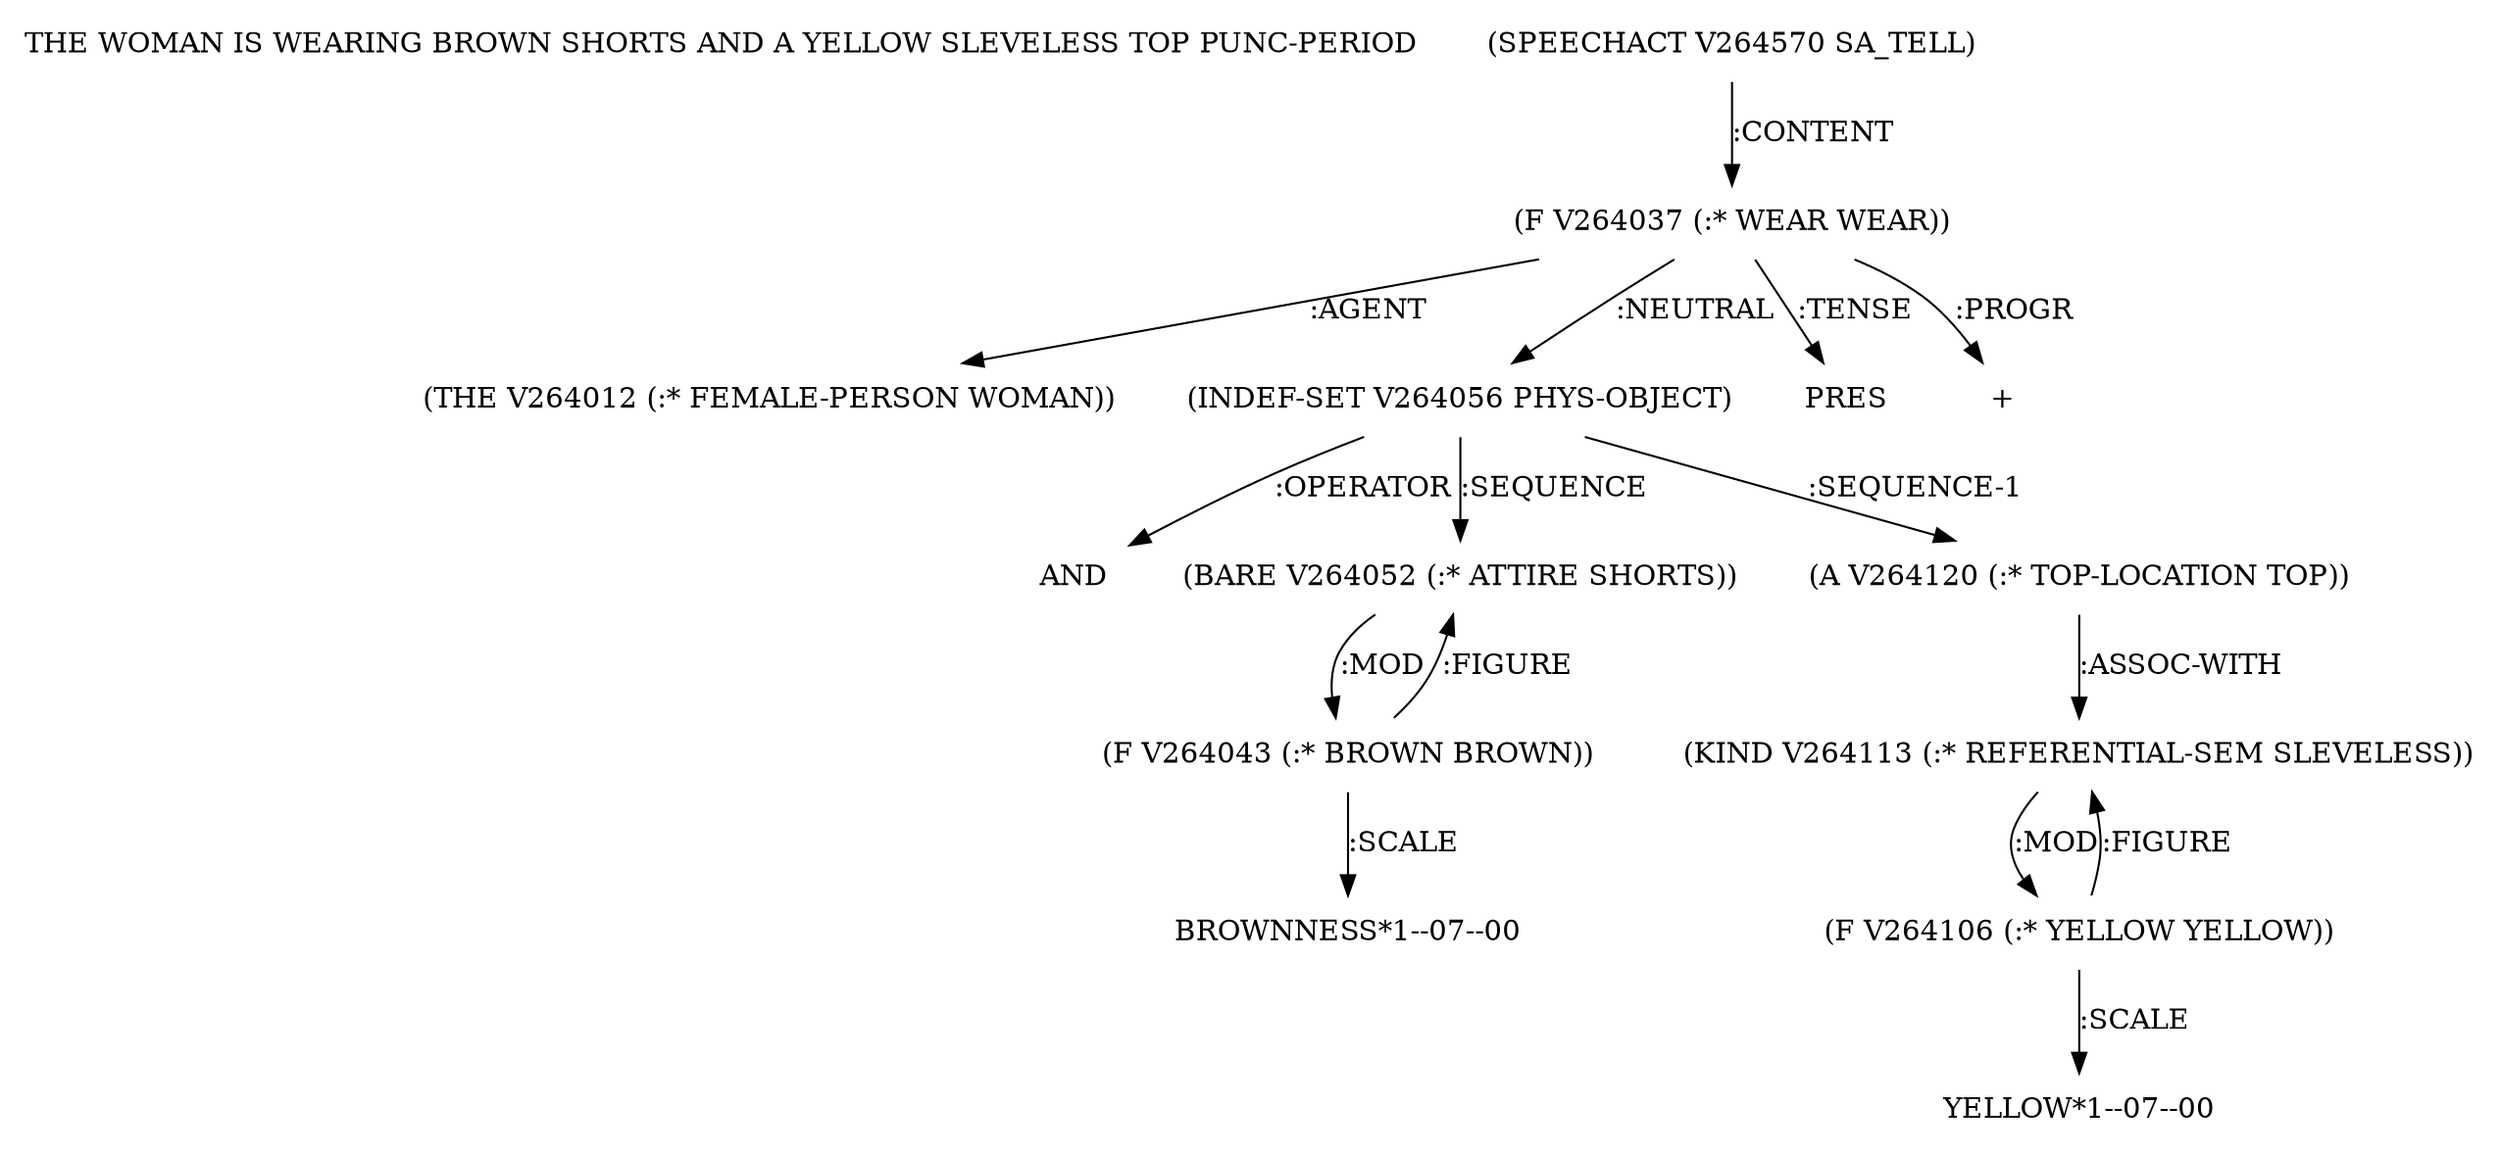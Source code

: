 digraph Terms {
  node [shape=none]
  "THE WOMAN IS WEARING BROWN SHORTS AND A YELLOW SLEVELESS TOP PUNC-PERIOD"
  "V264570" [label="(SPEECHACT V264570 SA_TELL)"]
  "V264570" -> "V264037" [label=":CONTENT"]
  "V264037" [label="(F V264037 (:* WEAR WEAR))"]
  "V264037" -> "V264012" [label=":AGENT"]
  "V264037" -> "V264056" [label=":NEUTRAL"]
  "V264037" -> "NT265903" [label=":TENSE"]
  "NT265903" [label="PRES"]
  "V264037" -> "NT265904" [label=":PROGR"]
  "NT265904" [label="+"]
  "V264012" [label="(THE V264012 (:* FEMALE-PERSON WOMAN))"]
  "V264056" [label="(INDEF-SET V264056 PHYS-OBJECT)"]
  "V264056" -> "NT265905" [label=":OPERATOR"]
  "NT265905" [label="AND"]
  "V264056" -> "V264052" [label=":SEQUENCE"]
  "V264056" -> "V264120" [label=":SEQUENCE-1"]
  "V264052" [label="(BARE V264052 (:* ATTIRE SHORTS))"]
  "V264052" -> "V264043" [label=":MOD"]
  "V264043" [label="(F V264043 (:* BROWN BROWN))"]
  "V264043" -> "V264052" [label=":FIGURE"]
  "V264043" -> "NT265906" [label=":SCALE"]
  "NT265906" [label="BROWNNESS*1--07--00"]
  "V264120" [label="(A V264120 (:* TOP-LOCATION TOP))"]
  "V264120" -> "V264113" [label=":ASSOC-WITH"]
  "V264113" [label="(KIND V264113 (:* REFERENTIAL-SEM SLEVELESS))"]
  "V264113" -> "V264106" [label=":MOD"]
  "V264106" [label="(F V264106 (:* YELLOW YELLOW))"]
  "V264106" -> "V264113" [label=":FIGURE"]
  "V264106" -> "NT265907" [label=":SCALE"]
  "NT265907" [label="YELLOW*1--07--00"]
}
